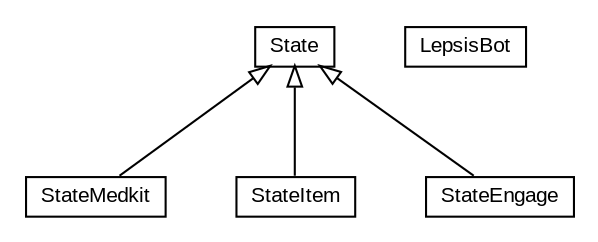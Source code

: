 #!/usr/local/bin/dot
#
# Class diagram 
# Generated by UMLGraph version 5.1 (http://www.umlgraph.org/)
#

digraph G {
	edge [fontname="arial",fontsize=10,labelfontname="arial",labelfontsize=10];
	node [fontname="arial",fontsize=10,shape=plaintext];
	nodesep=0.25;
	ranksep=0.5;
	// com.mycompany.ut2004afia.StateMedkit
	c0 [label=<<table title="com.mycompany.ut2004afia.StateMedkit" border="0" cellborder="1" cellspacing="0" cellpadding="2" port="p" href="./StateMedkit.html">
		<tr><td><table border="0" cellspacing="0" cellpadding="1">
<tr><td align="center" balign="center"> StateMedkit </td></tr>
		</table></td></tr>
		</table>>, fontname="arial", fontcolor="black", fontsize=10.0];
	// com.mycompany.ut2004afia.StateItem
	c1 [label=<<table title="com.mycompany.ut2004afia.StateItem" border="0" cellborder="1" cellspacing="0" cellpadding="2" port="p" href="./StateItem.html">
		<tr><td><table border="0" cellspacing="0" cellpadding="1">
<tr><td align="center" balign="center"> StateItem </td></tr>
		</table></td></tr>
		</table>>, fontname="arial", fontcolor="black", fontsize=10.0];
	// com.mycompany.ut2004afia.StateEngage
	c2 [label=<<table title="com.mycompany.ut2004afia.StateEngage" border="0" cellborder="1" cellspacing="0" cellpadding="2" port="p" href="./StateEngage.html">
		<tr><td><table border="0" cellspacing="0" cellpadding="1">
<tr><td align="center" balign="center"> StateEngage </td></tr>
		</table></td></tr>
		</table>>, fontname="arial", fontcolor="black", fontsize=10.0];
	// com.mycompany.ut2004afia.State
	c3 [label=<<table title="com.mycompany.ut2004afia.State" border="0" cellborder="1" cellspacing="0" cellpadding="2" port="p" href="./State.html">
		<tr><td><table border="0" cellspacing="0" cellpadding="1">
<tr><td align="center" balign="center"> State </td></tr>
		</table></td></tr>
		</table>>, fontname="arial", fontcolor="black", fontsize=10.0];
	// com.mycompany.ut2004afia.LepsisBot
	c4 [label=<<table title="com.mycompany.ut2004afia.LepsisBot" border="0" cellborder="1" cellspacing="0" cellpadding="2" port="p" href="./LepsisBot.html">
		<tr><td><table border="0" cellspacing="0" cellpadding="1">
<tr><td align="center" balign="center"> LepsisBot </td></tr>
		</table></td></tr>
		</table>>, fontname="arial", fontcolor="black", fontsize=10.0];
	//com.mycompany.ut2004afia.StateMedkit extends com.mycompany.ut2004afia.State
	c3:p -> c0:p [dir=back,arrowtail=empty];
	//com.mycompany.ut2004afia.StateItem extends com.mycompany.ut2004afia.State
	c3:p -> c1:p [dir=back,arrowtail=empty];
	//com.mycompany.ut2004afia.StateEngage extends com.mycompany.ut2004afia.State
	c3:p -> c2:p [dir=back,arrowtail=empty];
}

